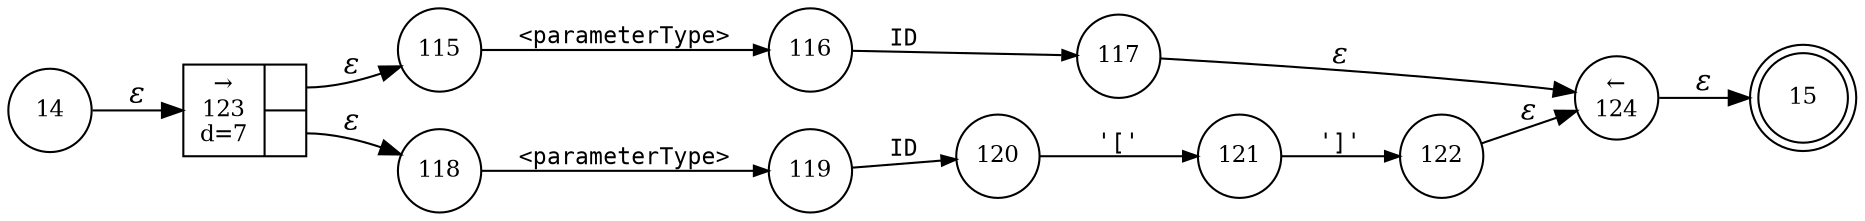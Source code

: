 digraph ATN {
rankdir=LR;
s15[fontsize=11, label="15", shape=doublecircle, fixedsize=true, width=.6];
s115[fontsize=11,label="115", shape=circle, fixedsize=true, width=.55, peripheries=1];
s116[fontsize=11,label="116", shape=circle, fixedsize=true, width=.55, peripheries=1];
s117[fontsize=11,label="117", shape=circle, fixedsize=true, width=.55, peripheries=1];
s118[fontsize=11,label="118", shape=circle, fixedsize=true, width=.55, peripheries=1];
s119[fontsize=11,label="119", shape=circle, fixedsize=true, width=.55, peripheries=1];
s120[fontsize=11,label="120", shape=circle, fixedsize=true, width=.55, peripheries=1];
s121[fontsize=11,label="121", shape=circle, fixedsize=true, width=.55, peripheries=1];
s122[fontsize=11,label="122", shape=circle, fixedsize=true, width=.55, peripheries=1];
s123[fontsize=11,label="{&rarr;\n123\nd=7|{<p0>|<p1>}}", shape=record, fixedsize=false, peripheries=1];
s124[fontsize=11,label="&larr;\n124", shape=circle, fixedsize=true, width=.55, peripheries=1];
s14[fontsize=11,label="14", shape=circle, fixedsize=true, width=.55, peripheries=1];
s14 -> s123 [fontname="Times-Italic", label="&epsilon;"];
s123:p0 -> s115 [fontname="Times-Italic", label="&epsilon;"];
s123:p1 -> s118 [fontname="Times-Italic", label="&epsilon;"];
s115 -> s116 [fontsize=11, fontname="Courier", arrowsize=.7, label = "<parameterType>", arrowhead = normal];
s118 -> s119 [fontsize=11, fontname="Courier", arrowsize=.7, label = "<parameterType>", arrowhead = normal];
s116 -> s117 [fontsize=11, fontname="Courier", arrowsize=.7, label = "ID", arrowhead = normal];
s119 -> s120 [fontsize=11, fontname="Courier", arrowsize=.7, label = "ID", arrowhead = normal];
s117 -> s124 [fontname="Times-Italic", label="&epsilon;"];
s120 -> s121 [fontsize=11, fontname="Courier", arrowsize=.7, label = "'['", arrowhead = normal];
s124 -> s15 [fontname="Times-Italic", label="&epsilon;"];
s121 -> s122 [fontsize=11, fontname="Courier", arrowsize=.7, label = "']'", arrowhead = normal];
s122 -> s124 [fontname="Times-Italic", label="&epsilon;"];
}